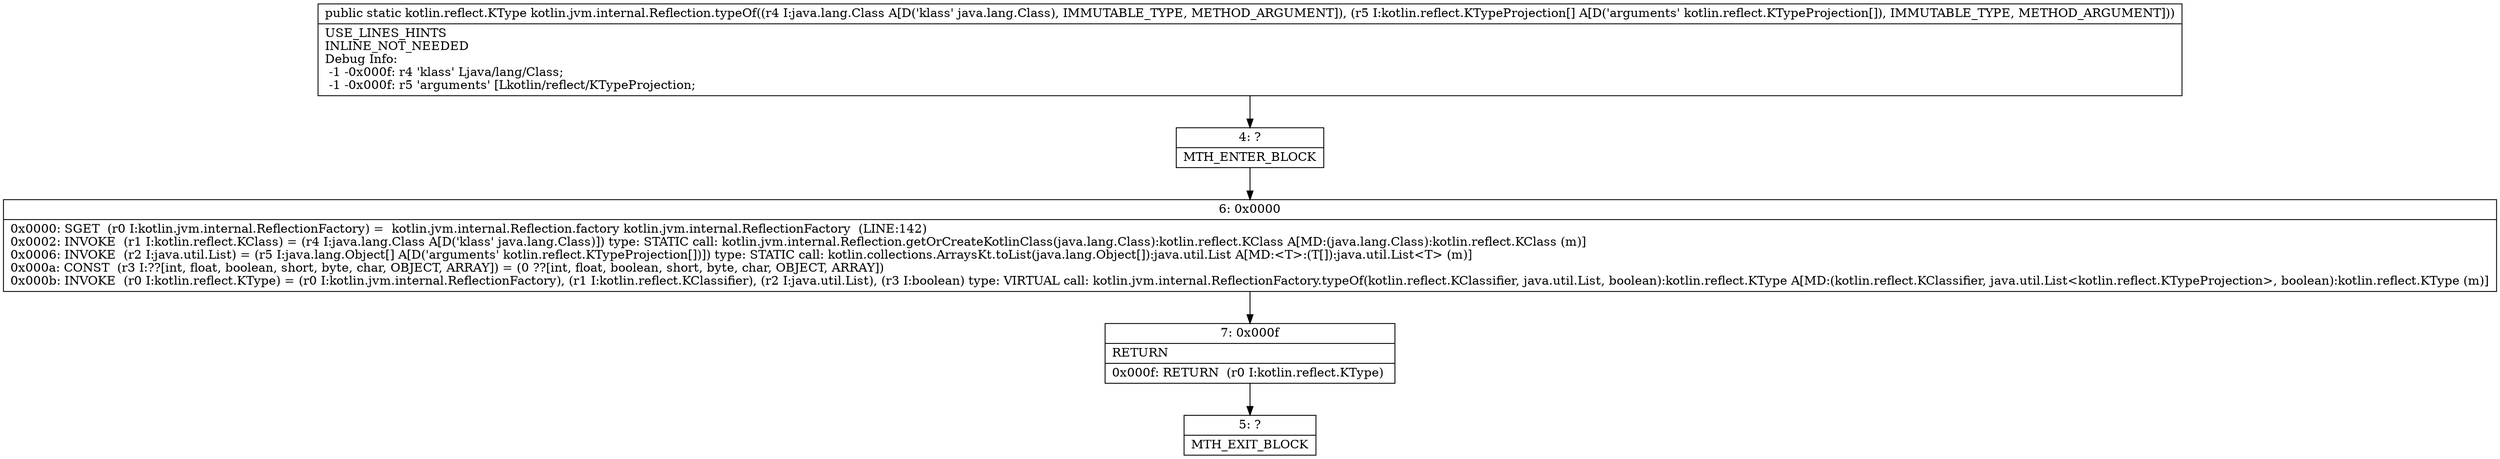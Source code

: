 digraph "CFG forkotlin.jvm.internal.Reflection.typeOf(Ljava\/lang\/Class;[Lkotlin\/reflect\/KTypeProjection;)Lkotlin\/reflect\/KType;" {
Node_4 [shape=record,label="{4\:\ ?|MTH_ENTER_BLOCK\l}"];
Node_6 [shape=record,label="{6\:\ 0x0000|0x0000: SGET  (r0 I:kotlin.jvm.internal.ReflectionFactory) =  kotlin.jvm.internal.Reflection.factory kotlin.jvm.internal.ReflectionFactory  (LINE:142)\l0x0002: INVOKE  (r1 I:kotlin.reflect.KClass) = (r4 I:java.lang.Class A[D('klass' java.lang.Class)]) type: STATIC call: kotlin.jvm.internal.Reflection.getOrCreateKotlinClass(java.lang.Class):kotlin.reflect.KClass A[MD:(java.lang.Class):kotlin.reflect.KClass (m)]\l0x0006: INVOKE  (r2 I:java.util.List) = (r5 I:java.lang.Object[] A[D('arguments' kotlin.reflect.KTypeProjection[])]) type: STATIC call: kotlin.collections.ArraysKt.toList(java.lang.Object[]):java.util.List A[MD:\<T\>:(T[]):java.util.List\<T\> (m)]\l0x000a: CONST  (r3 I:??[int, float, boolean, short, byte, char, OBJECT, ARRAY]) = (0 ??[int, float, boolean, short, byte, char, OBJECT, ARRAY]) \l0x000b: INVOKE  (r0 I:kotlin.reflect.KType) = (r0 I:kotlin.jvm.internal.ReflectionFactory), (r1 I:kotlin.reflect.KClassifier), (r2 I:java.util.List), (r3 I:boolean) type: VIRTUAL call: kotlin.jvm.internal.ReflectionFactory.typeOf(kotlin.reflect.KClassifier, java.util.List, boolean):kotlin.reflect.KType A[MD:(kotlin.reflect.KClassifier, java.util.List\<kotlin.reflect.KTypeProjection\>, boolean):kotlin.reflect.KType (m)]\l}"];
Node_7 [shape=record,label="{7\:\ 0x000f|RETURN\l|0x000f: RETURN  (r0 I:kotlin.reflect.KType) \l}"];
Node_5 [shape=record,label="{5\:\ ?|MTH_EXIT_BLOCK\l}"];
MethodNode[shape=record,label="{public static kotlin.reflect.KType kotlin.jvm.internal.Reflection.typeOf((r4 I:java.lang.Class A[D('klass' java.lang.Class), IMMUTABLE_TYPE, METHOD_ARGUMENT]), (r5 I:kotlin.reflect.KTypeProjection[] A[D('arguments' kotlin.reflect.KTypeProjection[]), IMMUTABLE_TYPE, METHOD_ARGUMENT]))  | USE_LINES_HINTS\lINLINE_NOT_NEEDED\lDebug Info:\l  \-1 \-0x000f: r4 'klass' Ljava\/lang\/Class;\l  \-1 \-0x000f: r5 'arguments' [Lkotlin\/reflect\/KTypeProjection;\l}"];
MethodNode -> Node_4;Node_4 -> Node_6;
Node_6 -> Node_7;
Node_7 -> Node_5;
}

